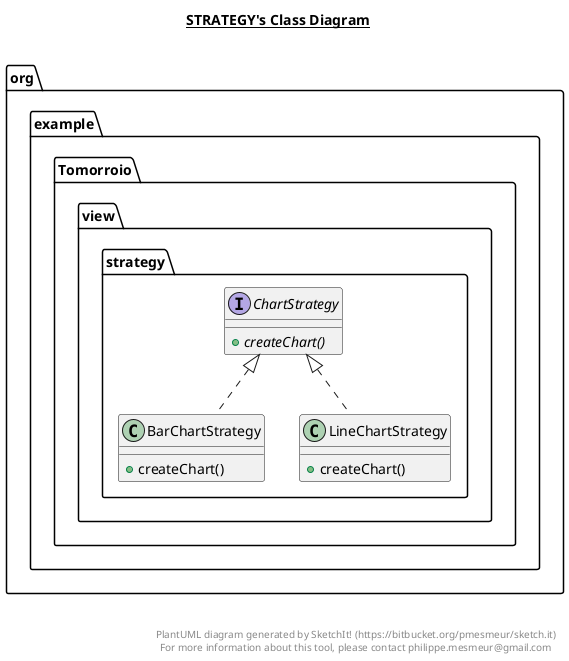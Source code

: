 @startuml

title __STRATEGY's Class Diagram__\n

  namespace org.example.Tomorroio {
    namespace view {
      namespace strategy {
        class org.example.Tomorroio.view.strategy.BarChartStrategy {
            + createChart()
        }
      }
    }
  }
  

  namespace org.example.Tomorroio {
    namespace view {
      namespace strategy {
        interface org.example.Tomorroio.view.strategy.ChartStrategy {
            {abstract} + createChart()
        }
      }
    }
  }
  

  namespace org.example.Tomorroio {
    namespace view {
      namespace strategy {
        class org.example.Tomorroio.view.strategy.LineChartStrategy {
            + createChart()
        }
      }
    }
  }
  

  org.example.Tomorroio.view.strategy.BarChartStrategy .up.|> org.example.Tomorroio.view.strategy.ChartStrategy
  org.example.Tomorroio.view.strategy.LineChartStrategy .up.|> org.example.Tomorroio.view.strategy.ChartStrategy


right footer


PlantUML diagram generated by SketchIt! (https://bitbucket.org/pmesmeur/sketch.it)
For more information about this tool, please contact philippe.mesmeur@gmail.com
endfooter

@enduml
